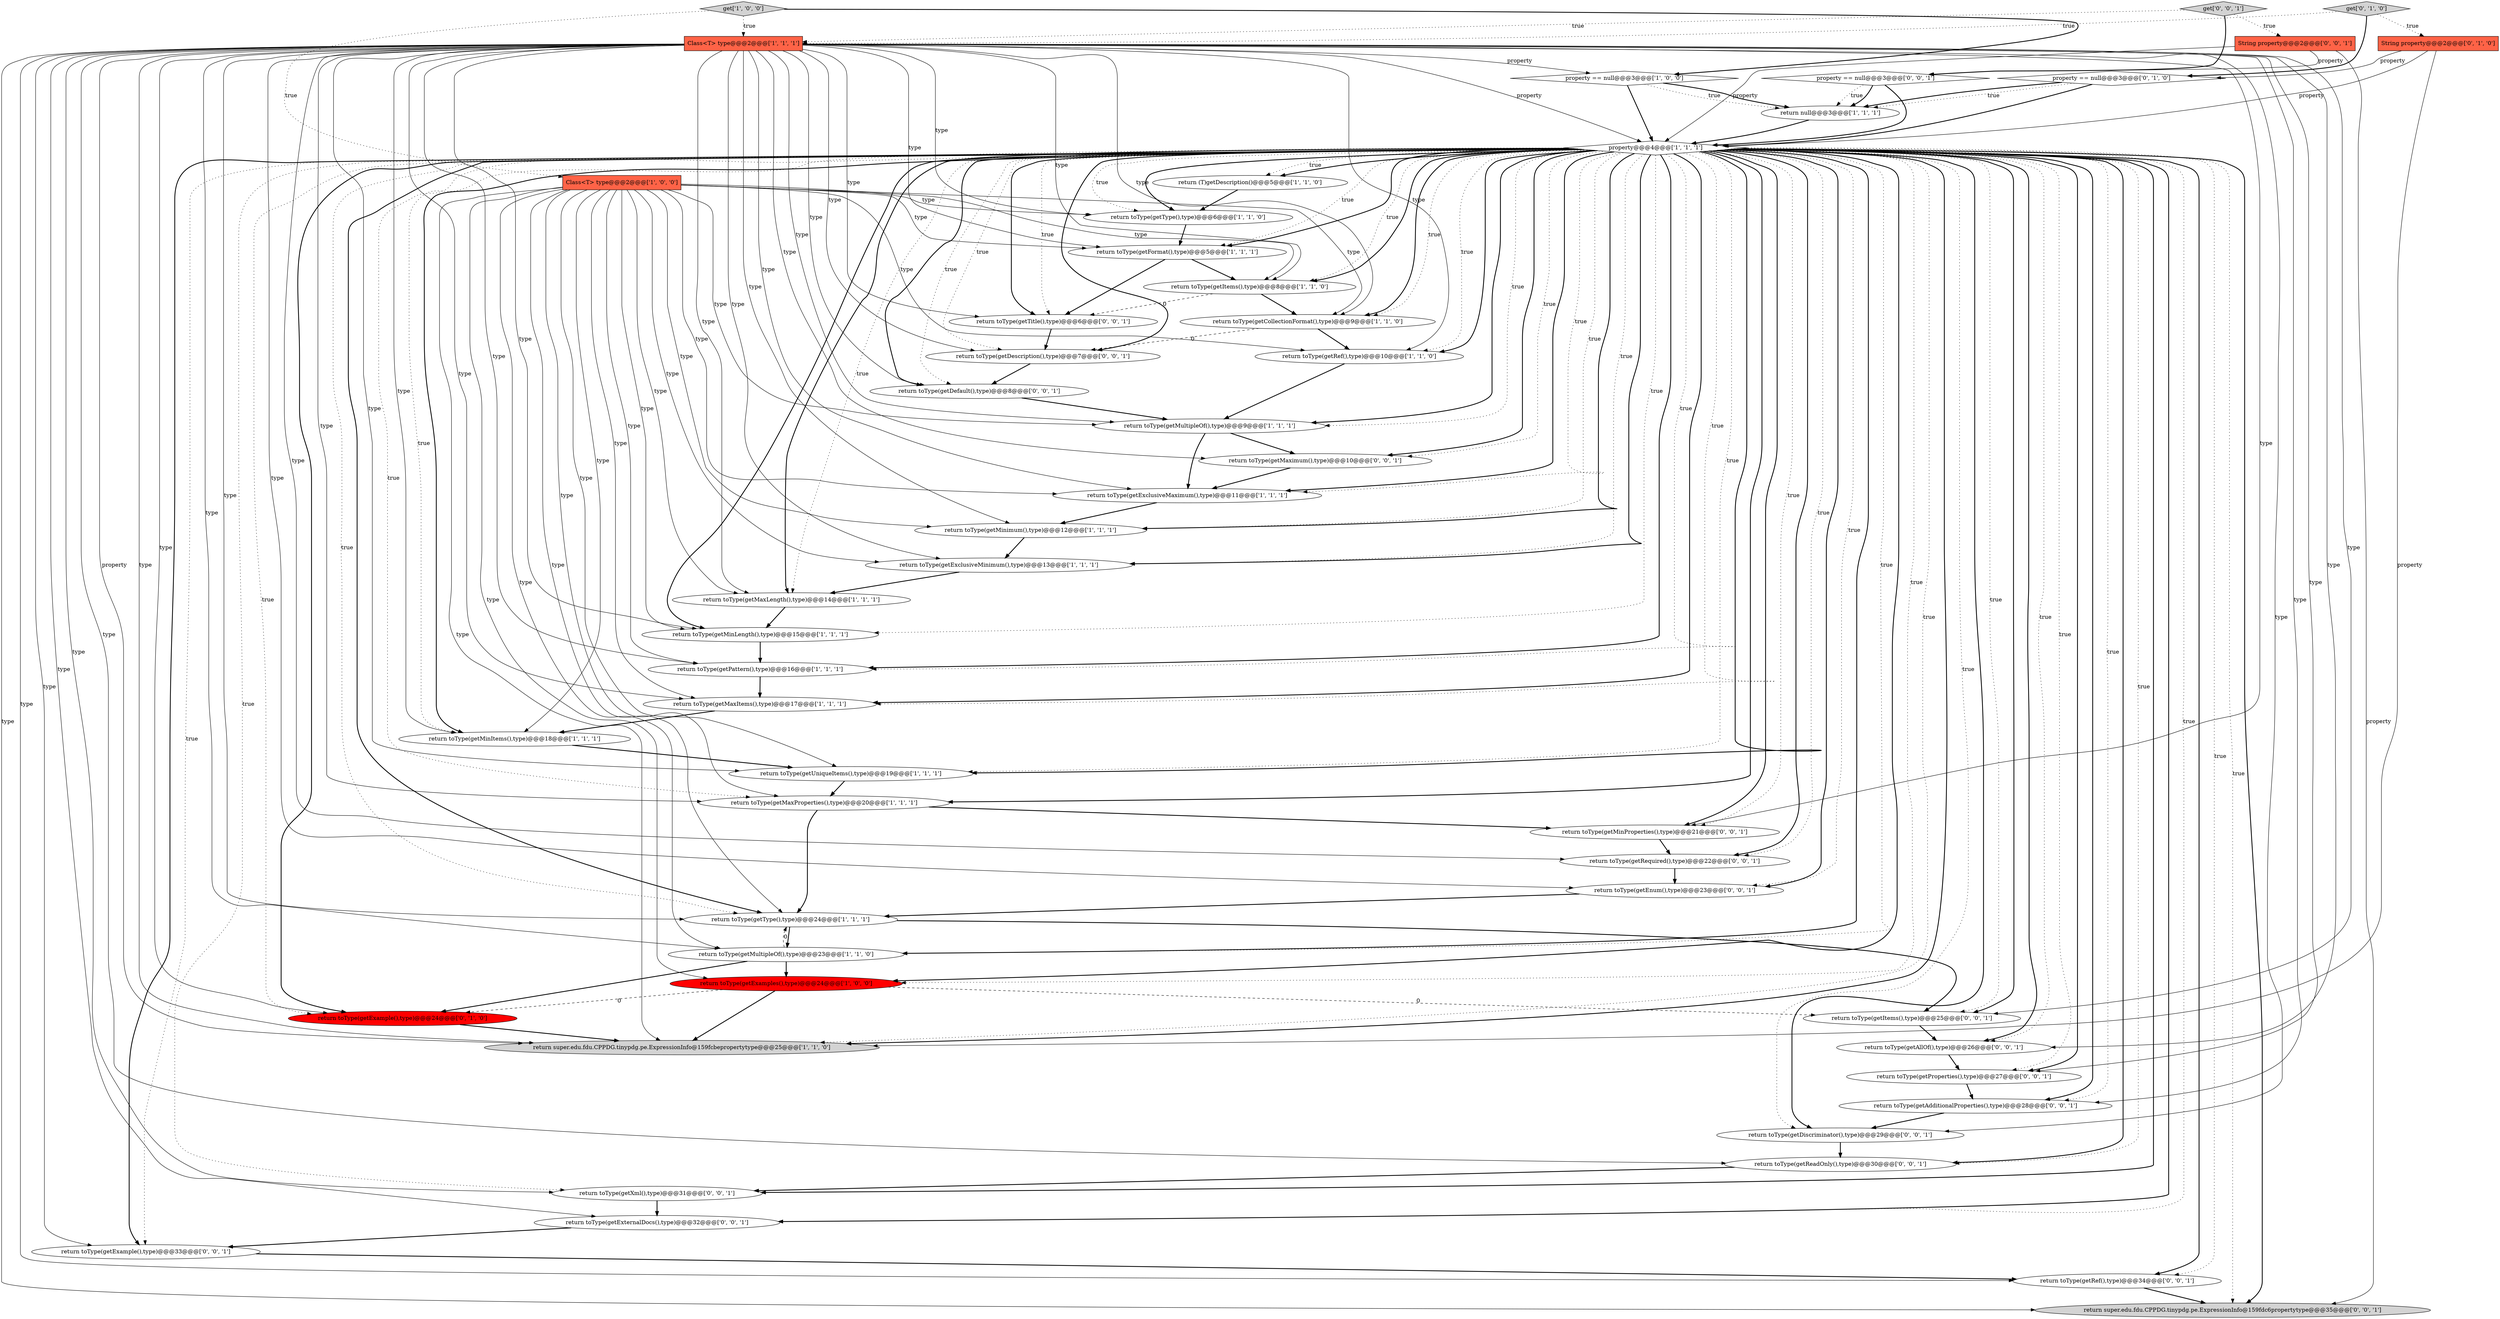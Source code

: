 digraph {
31 [style = filled, label = "return toType(getDescription(),type)@@@7@@@['0', '0', '1']", fillcolor = white, shape = ellipse image = "AAA0AAABBB3BBB"];
41 [style = filled, label = "return toType(getAdditionalProperties(),type)@@@28@@@['0', '0', '1']", fillcolor = white, shape = ellipse image = "AAA0AAABBB3BBB"];
26 [style = filled, label = "return toType(getMaxProperties(),type)@@@20@@@['1', '1', '1']", fillcolor = white, shape = ellipse image = "AAA0AAABBB1BBB"];
47 [style = filled, label = "get['0', '0', '1']", fillcolor = lightgray, shape = diamond image = "AAA0AAABBB3BBB"];
2 [style = filled, label = "property@@@4@@@['1', '1', '1']", fillcolor = white, shape = diamond image = "AAA0AAABBB1BBB"];
13 [style = filled, label = "return toType(getMaxItems(),type)@@@17@@@['1', '1', '1']", fillcolor = white, shape = ellipse image = "AAA0AAABBB1BBB"];
23 [style = filled, label = "return toType(getExclusiveMinimum(),type)@@@13@@@['1', '1', '1']", fillcolor = white, shape = ellipse image = "AAA0AAABBB1BBB"];
1 [style = filled, label = "return toType(getPattern(),type)@@@16@@@['1', '1', '1']", fillcolor = white, shape = ellipse image = "AAA0AAABBB1BBB"];
10 [style = filled, label = "return toType(getType(),type)@@@24@@@['1', '1', '1']", fillcolor = white, shape = ellipse image = "AAA0AAABBB1BBB"];
24 [style = filled, label = "return toType(getRef(),type)@@@10@@@['1', '1', '0']", fillcolor = white, shape = ellipse image = "AAA0AAABBB1BBB"];
32 [style = filled, label = "return toType(getRequired(),type)@@@22@@@['0', '0', '1']", fillcolor = white, shape = ellipse image = "AAA0AAABBB3BBB"];
21 [style = filled, label = "return toType(getMultipleOf(),type)@@@9@@@['1', '1', '1']", fillcolor = white, shape = ellipse image = "AAA0AAABBB1BBB"];
8 [style = filled, label = "return toType(getMinimum(),type)@@@12@@@['1', '1', '1']", fillcolor = white, shape = ellipse image = "AAA0AAABBB1BBB"];
0 [style = filled, label = "return toType(getMinLength(),type)@@@15@@@['1', '1', '1']", fillcolor = white, shape = ellipse image = "AAA0AAABBB1BBB"];
19 [style = filled, label = "Class<T> type@@@2@@@['1', '1', '1']", fillcolor = tomato, shape = box image = "AAA0AAABBB1BBB"];
14 [style = filled, label = "return toType(getMultipleOf(),type)@@@23@@@['1', '1', '0']", fillcolor = white, shape = ellipse image = "AAA0AAABBB1BBB"];
27 [style = filled, label = "property == null@@@3@@@['0', '1', '0']", fillcolor = white, shape = diamond image = "AAA0AAABBB2BBB"];
7 [style = filled, label = "return null@@@3@@@['1', '1', '1']", fillcolor = white, shape = ellipse image = "AAA0AAABBB1BBB"];
36 [style = filled, label = "return toType(getExternalDocs(),type)@@@32@@@['0', '0', '1']", fillcolor = white, shape = ellipse image = "AAA0AAABBB3BBB"];
29 [style = filled, label = "return toType(getExample(),type)@@@24@@@['0', '1', '0']", fillcolor = red, shape = ellipse image = "AAA1AAABBB2BBB"];
15 [style = filled, label = "return toType(getItems(),type)@@@8@@@['1', '1', '0']", fillcolor = white, shape = ellipse image = "AAA0AAABBB1BBB"];
42 [style = filled, label = "return toType(getItems(),type)@@@25@@@['0', '0', '1']", fillcolor = white, shape = ellipse image = "AAA0AAABBB3BBB"];
22 [style = filled, label = "get['1', '0', '0']", fillcolor = lightgray, shape = diamond image = "AAA0AAABBB1BBB"];
34 [style = filled, label = "return toType(getMinProperties(),type)@@@21@@@['0', '0', '1']", fillcolor = white, shape = ellipse image = "AAA0AAABBB3BBB"];
25 [style = filled, label = "return toType(getMinItems(),type)@@@18@@@['1', '1', '1']", fillcolor = white, shape = ellipse image = "AAA0AAABBB1BBB"];
11 [style = filled, label = "return toType(getFormat(),type)@@@5@@@['1', '1', '1']", fillcolor = white, shape = ellipse image = "AAA0AAABBB1BBB"];
44 [style = filled, label = "return toType(getDefault(),type)@@@8@@@['0', '0', '1']", fillcolor = white, shape = ellipse image = "AAA0AAABBB3BBB"];
9 [style = filled, label = "return toType(getCollectionFormat(),type)@@@9@@@['1', '1', '0']", fillcolor = white, shape = ellipse image = "AAA0AAABBB1BBB"];
16 [style = filled, label = "return toType(getExclusiveMaximum(),type)@@@11@@@['1', '1', '1']", fillcolor = white, shape = ellipse image = "AAA0AAABBB1BBB"];
3 [style = filled, label = "Class<T> type@@@2@@@['1', '0', '0']", fillcolor = tomato, shape = box image = "AAA0AAABBB1BBB"];
51 [style = filled, label = "return toType(getMaximum(),type)@@@10@@@['0', '0', '1']", fillcolor = white, shape = ellipse image = "AAA0AAABBB3BBB"];
6 [style = filled, label = "return (T)getDescription()@@@5@@@['1', '1', '0']", fillcolor = white, shape = ellipse image = "AAA0AAABBB1BBB"];
4 [style = filled, label = "property == null@@@3@@@['1', '0', '0']", fillcolor = white, shape = diamond image = "AAA0AAABBB1BBB"];
20 [style = filled, label = "return toType(getType(),type)@@@6@@@['1', '1', '0']", fillcolor = white, shape = ellipse image = "AAA0AAABBB1BBB"];
30 [style = filled, label = "get['0', '1', '0']", fillcolor = lightgray, shape = diamond image = "AAA0AAABBB2BBB"];
49 [style = filled, label = "return toType(getTitle(),type)@@@6@@@['0', '0', '1']", fillcolor = white, shape = ellipse image = "AAA0AAABBB3BBB"];
46 [style = filled, label = "return toType(getXml(),type)@@@31@@@['0', '0', '1']", fillcolor = white, shape = ellipse image = "AAA0AAABBB3BBB"];
35 [style = filled, label = "return toType(getEnum(),type)@@@23@@@['0', '0', '1']", fillcolor = white, shape = ellipse image = "AAA0AAABBB3BBB"];
17 [style = filled, label = "return toType(getMaxLength(),type)@@@14@@@['1', '1', '1']", fillcolor = white, shape = ellipse image = "AAA0AAABBB1BBB"];
5 [style = filled, label = "return super.edu.fdu.CPPDG.tinypdg.pe.ExpressionInfo@159fcbepropertytype@@@25@@@['1', '1', '0']", fillcolor = lightgray, shape = ellipse image = "AAA0AAABBB1BBB"];
50 [style = filled, label = "return toType(getDiscriminator(),type)@@@29@@@['0', '0', '1']", fillcolor = white, shape = ellipse image = "AAA0AAABBB3BBB"];
38 [style = filled, label = "property == null@@@3@@@['0', '0', '1']", fillcolor = white, shape = diamond image = "AAA0AAABBB3BBB"];
45 [style = filled, label = "return toType(getAllOf(),type)@@@26@@@['0', '0', '1']", fillcolor = white, shape = ellipse image = "AAA0AAABBB3BBB"];
18 [style = filled, label = "return toType(getExamples(),type)@@@24@@@['1', '0', '0']", fillcolor = red, shape = ellipse image = "AAA1AAABBB1BBB"];
40 [style = filled, label = "String property@@@2@@@['0', '0', '1']", fillcolor = tomato, shape = box image = "AAA0AAABBB3BBB"];
33 [style = filled, label = "return toType(getExample(),type)@@@33@@@['0', '0', '1']", fillcolor = white, shape = ellipse image = "AAA0AAABBB3BBB"];
12 [style = filled, label = "return toType(getUniqueItems(),type)@@@19@@@['1', '1', '1']", fillcolor = white, shape = ellipse image = "AAA0AAABBB1BBB"];
39 [style = filled, label = "return toType(getRef(),type)@@@34@@@['0', '0', '1']", fillcolor = white, shape = ellipse image = "AAA0AAABBB3BBB"];
48 [style = filled, label = "return toType(getProperties(),type)@@@27@@@['0', '0', '1']", fillcolor = white, shape = ellipse image = "AAA0AAABBB3BBB"];
28 [style = filled, label = "String property@@@2@@@['0', '1', '0']", fillcolor = tomato, shape = box image = "AAA0AAABBB2BBB"];
43 [style = filled, label = "return toType(getReadOnly(),type)@@@30@@@['0', '0', '1']", fillcolor = white, shape = ellipse image = "AAA0AAABBB3BBB"];
37 [style = filled, label = "return super.edu.fdu.CPPDG.tinypdg.pe.ExpressionInfo@159fdc6propertytype@@@35@@@['0', '0', '1']", fillcolor = lightgray, shape = ellipse image = "AAA0AAABBB3BBB"];
2->35 [style = bold, label=""];
32->35 [style = bold, label=""];
19->5 [style = solid, label="type"];
2->26 [style = bold, label=""];
29->5 [style = bold, label=""];
21->51 [style = bold, label=""];
19->31 [style = solid, label="type"];
26->10 [style = bold, label=""];
42->45 [style = bold, label=""];
2->51 [style = bold, label=""];
40->38 [style = solid, label="property"];
2->6 [style = bold, label=""];
26->34 [style = bold, label=""];
19->15 [style = solid, label="type"];
2->15 [style = dotted, label="true"];
4->7 [style = dotted, label="true"];
2->23 [style = dotted, label="true"];
2->37 [style = dotted, label="true"];
3->1 [style = solid, label="type"];
2->18 [style = dotted, label="true"];
45->48 [style = bold, label=""];
36->33 [style = bold, label=""];
1->13 [style = bold, label=""];
40->37 [style = solid, label="property"];
22->4 [style = bold, label=""];
2->11 [style = dotted, label="true"];
2->25 [style = dotted, label="true"];
2->23 [style = bold, label=""];
3->21 [style = solid, label="type"];
40->2 [style = solid, label="property"];
19->50 [style = solid, label="type"];
2->39 [style = dotted, label="true"];
24->21 [style = bold, label=""];
2->49 [style = bold, label=""];
38->7 [style = dotted, label="true"];
3->24 [style = solid, label="type"];
38->7 [style = bold, label=""];
2->48 [style = dotted, label="true"];
2->14 [style = bold, label=""];
2->15 [style = bold, label=""];
27->7 [style = bold, label=""];
2->44 [style = bold, label=""];
2->36 [style = bold, label=""];
14->10 [style = dashed, label="0"];
21->16 [style = bold, label=""];
23->17 [style = bold, label=""];
34->32 [style = bold, label=""];
35->10 [style = bold, label=""];
19->21 [style = solid, label="type"];
2->50 [style = dotted, label="true"];
28->5 [style = solid, label="property"];
2->24 [style = bold, label=""];
2->32 [style = bold, label=""];
2->25 [style = bold, label=""];
9->24 [style = bold, label=""];
27->2 [style = bold, label=""];
2->8 [style = dotted, label="true"];
2->10 [style = dotted, label="true"];
2->31 [style = bold, label=""];
2->16 [style = bold, label=""];
2->20 [style = dotted, label="true"];
18->29 [style = dashed, label="0"];
19->8 [style = solid, label="type"];
13->25 [style = bold, label=""];
2->20 [style = bold, label=""];
44->21 [style = bold, label=""];
2->0 [style = dotted, label="true"];
22->19 [style = dotted, label="true"];
48->41 [style = bold, label=""];
50->43 [style = bold, label=""];
8->23 [style = bold, label=""];
2->29 [style = dotted, label="true"];
10->14 [style = bold, label=""];
2->49 [style = dotted, label="true"];
2->24 [style = dotted, label="true"];
30->27 [style = bold, label=""];
2->34 [style = bold, label=""];
30->19 [style = dotted, label="true"];
19->39 [style = solid, label="type"];
3->25 [style = solid, label="type"];
2->18 [style = bold, label=""];
46->36 [style = bold, label=""];
19->1 [style = solid, label="type"];
2->21 [style = dotted, label="true"];
4->2 [style = bold, label=""];
2->9 [style = bold, label=""];
19->51 [style = solid, label="type"];
51->16 [style = bold, label=""];
3->11 [style = solid, label="type"];
43->46 [style = bold, label=""];
38->2 [style = bold, label=""];
18->42 [style = dashed, label="0"];
2->39 [style = bold, label=""];
3->26 [style = solid, label="type"];
19->12 [style = solid, label="type"];
3->16 [style = solid, label="type"];
9->31 [style = dashed, label="0"];
19->17 [style = solid, label="type"];
49->31 [style = bold, label=""];
2->21 [style = bold, label=""];
7->2 [style = bold, label=""];
15->9 [style = bold, label=""];
19->9 [style = solid, label="type"];
19->14 [style = solid, label="type"];
2->12 [style = dotted, label="true"];
2->33 [style = bold, label=""];
19->0 [style = solid, label="type"];
19->29 [style = solid, label="type"];
2->41 [style = dotted, label="true"];
14->18 [style = bold, label=""];
19->36 [style = solid, label="type"];
30->28 [style = dotted, label="true"];
41->50 [style = bold, label=""];
3->8 [style = solid, label="type"];
2->43 [style = bold, label=""];
19->46 [style = solid, label="type"];
2->17 [style = bold, label=""];
39->37 [style = bold, label=""];
3->23 [style = solid, label="type"];
2->48 [style = bold, label=""];
2->41 [style = bold, label=""];
19->11 [style = solid, label="type"];
19->24 [style = solid, label="type"];
3->14 [style = solid, label="type"];
16->8 [style = bold, label=""];
2->1 [style = bold, label=""];
19->34 [style = solid, label="type"];
47->19 [style = dotted, label="true"];
3->5 [style = solid, label="type"];
19->44 [style = solid, label="type"];
2->10 [style = bold, label=""];
19->10 [style = solid, label="type"];
19->13 [style = solid, label="type"];
4->7 [style = bold, label=""];
19->23 [style = solid, label="type"];
19->45 [style = solid, label="type"];
6->20 [style = bold, label=""];
19->49 [style = solid, label="type"];
19->4 [style = solid, label="property"];
2->0 [style = bold, label=""];
17->0 [style = bold, label=""];
2->9 [style = dotted, label="true"];
2->42 [style = dotted, label="true"];
31->44 [style = bold, label=""];
2->6 [style = dotted, label="true"];
0->1 [style = bold, label=""];
3->12 [style = solid, label="type"];
2->35 [style = dotted, label="true"];
14->29 [style = bold, label=""];
2->45 [style = bold, label=""];
22->3 [style = dotted, label="true"];
19->2 [style = solid, label="property"];
19->5 [style = solid, label="property"];
19->33 [style = solid, label="type"];
2->26 [style = dotted, label="true"];
2->14 [style = dotted, label="true"];
2->36 [style = dotted, label="true"];
2->5 [style = dotted, label="true"];
11->49 [style = bold, label=""];
2->11 [style = bold, label=""];
3->20 [style = solid, label="type"];
2->16 [style = dotted, label="true"];
2->5 [style = bold, label=""];
3->13 [style = solid, label="type"];
20->11 [style = bold, label=""];
19->35 [style = solid, label="type"];
3->0 [style = solid, label="type"];
3->15 [style = solid, label="type"];
2->46 [style = bold, label=""];
3->18 [style = solid, label="type"];
19->26 [style = solid, label="type"];
3->17 [style = solid, label="type"];
3->9 [style = solid, label="type"];
2->34 [style = dotted, label="true"];
2->44 [style = dotted, label="true"];
2->43 [style = dotted, label="true"];
2->17 [style = dotted, label="true"];
2->45 [style = dotted, label="true"];
12->26 [style = bold, label=""];
28->27 [style = solid, label="property"];
19->43 [style = solid, label="type"];
2->31 [style = dotted, label="true"];
3->10 [style = solid, label="type"];
2->50 [style = bold, label=""];
47->38 [style = bold, label=""];
19->37 [style = solid, label="type"];
2->12 [style = bold, label=""];
11->15 [style = bold, label=""];
2->13 [style = bold, label=""];
2->32 [style = dotted, label="true"];
19->25 [style = solid, label="type"];
27->7 [style = dotted, label="true"];
33->39 [style = bold, label=""];
2->33 [style = dotted, label="true"];
10->42 [style = bold, label=""];
25->12 [style = bold, label=""];
2->1 [style = dotted, label="true"];
19->16 [style = solid, label="type"];
15->49 [style = dashed, label="0"];
19->20 [style = solid, label="type"];
18->5 [style = bold, label=""];
47->40 [style = dotted, label="true"];
19->41 [style = solid, label="type"];
28->2 [style = solid, label="property"];
2->46 [style = dotted, label="true"];
19->48 [style = solid, label="type"];
2->37 [style = bold, label=""];
2->29 [style = bold, label=""];
2->42 [style = bold, label=""];
19->42 [style = solid, label="type"];
2->13 [style = dotted, label="true"];
19->32 [style = solid, label="type"];
2->8 [style = bold, label=""];
2->51 [style = dotted, label="true"];
}
